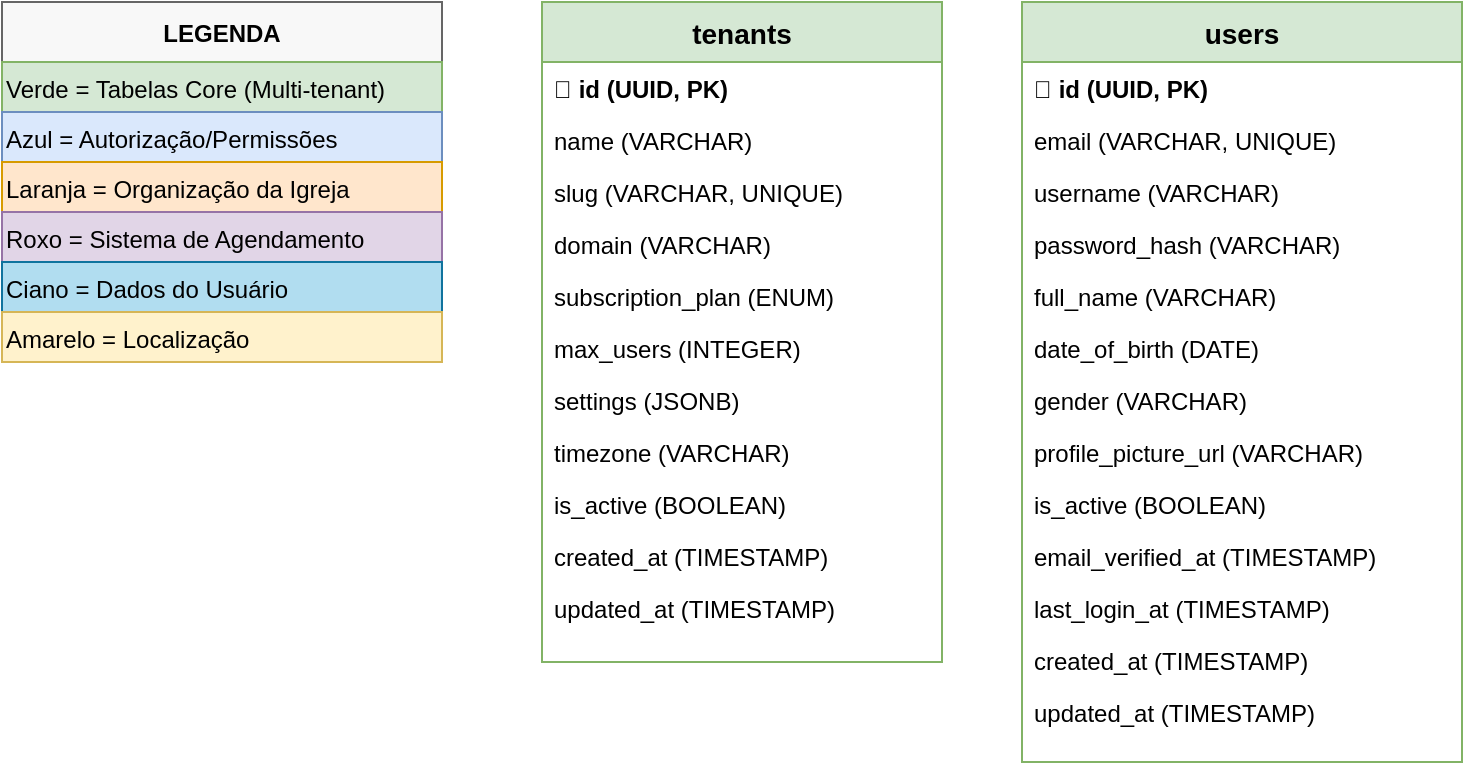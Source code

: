 <?xml version="1.0" encoding="UTF-8"?>
<mxfile version="24.0.0">
  <diagram name="Church Scheduling Database Schema" id="improved-schema">
    <mxGraphModel dx="3000" dy="1800" grid="1" gridSize="10" guides="1" tooltips="1" connect="1" arrows="1" fold="1" page="1" pageScale="1" pageWidth="1600" pageHeight="1200" math="0" shadow="0">
      <root>
        <mxCell id="0" />
        <mxCell id="1" parent="0" />
        
        <!-- LEGEND -->
        <mxCell id="legend" value="LEGENDA" style="swimlane;fontStyle=1;childLayout=stackLayout;horizontal=1;startSize=30;fillColor=#f8f8f8;strokeColor=#666666;" vertex="1" parent="1">
          <mxGeometry x="50" y="40" width="220" height="180" as="geometry" />
        </mxCell>
        <mxCell id="legend-1" value="Verde = Tabelas Core (Multi-tenant)" style="text;html=1;fillColor=#d5e8d4;strokeColor=#82b366;" vertex="1" parent="legend">
          <mxGeometry y="30" width="220" height="25" as="geometry" />
        </mxCell>
        <mxCell id="legend-2" value="Azul = Autorização/Permissões" style="text;html=1;fillColor=#dae8fc;strokeColor=#6c8ebf;" vertex="1" parent="legend">
          <mxGeometry y="55" width="220" height="25" as="geometry" />
        </mxCell>
        <mxCell id="legend-3" value="Laranja = Organização da Igreja" style="text;html=1;fillColor=#ffe6cc;strokeColor=#d79b00;" vertex="1" parent="legend">
          <mxGeometry y="80" width="220" height="25" as="geometry" />
        </mxCell>
        <mxCell id="legend-4" value="Roxo = Sistema de Agendamento" style="text;html=1;fillColor=#e1d5e7;strokeColor=#9673a6;" vertex="1" parent="legend">
          <mxGeometry y="105" width="220" height="25" as="geometry" />
        </mxCell>
        <mxCell id="legend-5" value="Ciano = Dados do Usuário" style="text;html=1;fillColor=#b1ddf0;strokeColor=#10739e;" vertex="1" parent="legend">
          <mxGeometry y="130" width="220" height="25" as="geometry" />
        </mxCell>
        <mxCell id="legend-6" value="Amarelo = Localização" style="text;html=1;fillColor=#fff2cc;strokeColor=#d6b656;" vertex="1" parent="legend">
          <mxGeometry y="155" width="220" height="25" as="geometry" />
        </mxCell>

        <!-- CORE TABLES - TENANTS -->
        <mxCell id="tenants" value="tenants" style="swimlane;fontStyle=1;childLayout=stackLayout;horizontal=1;startSize=30;fillColor=#d5e8d4;strokeColor=#82b366;fontSize=14;" vertex="1" parent="1">
          <mxGeometry x="320" y="40" width="200" height="330" as="geometry" />
        </mxCell>
        <mxCell id="tenants-1" value="🔑 id (UUID, PK)" style="text;strokeColor=none;fillColor=none;align=left;verticalAlign=middle;spacingLeft=4;spacingRight=4;overflow=hidden;rotatable=0;points=[[0,0.5],[1,0.5]];portConstraint=eastwest;fontStyle=1" vertex="1" parent="tenants">
          <mxGeometry y="30" width="200" height="26" as="geometry" />
        </mxCell>
        <mxCell id="tenants-2" value="name (VARCHAR)" style="text;strokeColor=none;fillColor=none;align=left;verticalAlign=middle;spacingLeft=4;spacingRight=4;overflow=hidden;rotatable=0;points=[[0,0.5],[1,0.5]];portConstraint=eastwest;" vertex="1" parent="tenants">
          <mxGeometry y="56" width="200" height="26" as="geometry" />
        </mxCell>
        <mxCell id="tenants-3" value="slug (VARCHAR, UNIQUE)" style="text;strokeColor=none;fillColor=none;align=left;verticalAlign=middle;spacingLeft=4;spacingRight=4;overflow=hidden;rotatable=0;points=[[0,0.5],[1,0.5]];portConstraint=eastwest;" vertex="1" parent="tenants">
          <mxGeometry y="82" width="200" height="26" as="geometry" />
        </mxCell>
        <mxCell id="tenants-4" value="domain (VARCHAR)" style="text;strokeColor=none;fillColor=none;align=left;verticalAlign=middle;spacingLeft=4;spacingRight=4;overflow=hidden;rotatable=0;points=[[0,0.5],[1,0.5]];portConstraint=eastwest;" vertex="1" parent="tenants">
          <mxGeometry y="108" width="200" height="26" as="geometry" />
        </mxCell>
        <mxCell id="tenants-5" value="subscription_plan (ENUM)" style="text;strokeColor=none;fillColor=none;align=left;verticalAlign=middle;spacingLeft=4;spacingRight=4;overflow=hidden;rotatable=0;points=[[0,0.5],[1,0.5]];portConstraint=eastwest;" vertex="1" parent="tenants">
          <mxGeometry y="134" width="200" height="26" as="geometry" />
        </mxCell>
        <mxCell id="tenants-6" value="max_users (INTEGER)" style="text;strokeColor=none;fillColor=none;align=left;verticalAlign=middle;spacingLeft=4;spacingRight=4;overflow=hidden;rotatable=0;points=[[0,0.5],[1,0.5]];portConstraint=eastwest;" vertex="1" parent="tenants">
          <mxGeometry y="160" width="200" height="26" as="geometry" />
        </mxCell>
        <mxCell id="tenants-7" value="settings (JSONB)" style="text;strokeColor=none;fillColor=none;align=left;verticalAlign=middle;spacingLeft=4;spacingRight=4;overflow=hidden;rotatable=0;points=[[0,0.5],[1,0.5]];portConstraint=eastwest;" vertex="1" parent="tenants">
          <mxGeometry y="186" width="200" height="26" as="geometry" />
        </mxCell>
        <mxCell id="tenants-8" value="timezone (VARCHAR)" style="text;strokeColor=none;fillColor=none;align=left;verticalAlign=middle;spacingLeft=4;spacingRight=4;overflow=hidden;rotatable=0;points=[[0,0.5],[1,0.5]];portConstraint=eastwest;" vertex="1" parent="tenants">
          <mxGeometry y="212" width="200" height="26" as="geometry" />
        </mxCell>
        <mxCell id="tenants-9" value="is_active (BOOLEAN)" style="text;strokeColor=none;fillColor=none;align=left;verticalAlign=middle;spacingLeft=4;spacingRight=4;overflow=hidden;rotatable=0;points=[[0,0.5],[1,0.5]];portConstraint=eastwest;" vertex="1" parent="tenants">
          <mxGeometry y="238" width="200" height="26" as="geometry" />
        </mxCell>
        <mxCell id="tenants-10" value="created_at (TIMESTAMP)" style="text;strokeColor=none;fillColor=none;align=left;verticalAlign=middle;spacingLeft=4;spacingRight=4;overflow=hidden;rotatable=0;points=[[0,0.5],[1,0.5]];portConstraint=eastwest;" vertex="1" parent="tenants">
          <mxGeometry y="264" width="200" height="26" as="geometry" />
        </mxCell>
        <mxCell id="tenants-11" value="updated_at (TIMESTAMP)" style="text;strokeColor=none;fillColor=none;align=left;verticalAlign=middle;spacingLeft=4;spacingRight=4;overflow=hidden;rotatable=0;points=[[0,0.5],[1,0.5]];portConstraint=eastwest;" vertex="1" parent="tenants">
          <mxGeometry y="290" width="200" height="26" as="geometry" />
        </mxCell>

        <!-- CORE TABLES - USERS -->
        <mxCell id="users" value="users" style="swimlane;fontStyle=1;childLayout=stackLayout;horizontal=1;startSize=30;fillColor=#d5e8d4;strokeColor=#82b366;fontSize=14;" vertex="1" parent="1">
          <mxGeometry x="560" y="40" width="220" height="380" as="geometry" />
        </mxCell>
        <mxCell id="users-1" value="🔑 id (UUID, PK)" style="text;strokeColor=none;fillColor=none;align=left;verticalAlign=middle;spacingLeft=4;spacingRight=4;overflow=hidden;rotatable=0;points=[[0,0.5],[1,0.5]];portConstraint=eastwest;fontStyle=1" vertex="1" parent="users">
          <mxGeometry y="30" width="220" height="26" as="geometry" />
        </mxCell>
        <mxCell id="users-2" value="email (VARCHAR, UNIQUE)" style="text;strokeColor=none;fillColor=none;align=left;verticalAlign=middle;spacingLeft=4;spacingRight=4;overflow=hidden;rotatable=0;points=[[0,0.5],[1,0.5]];portConstraint=eastwest;" vertex="1" parent="users">
          <mxGeometry y="56" width="220" height="26" as="geometry" />
        </mxCell>
        <mxCell id="users-3" value="username (VARCHAR)" style="text;strokeColor=none;fillColor=none;align=left;verticalAlign=middle;spacingLeft=4;spacingRight=4;overflow=hidden;rotatable=0;points=[[0,0.5],[1,0.5]];portConstraint=eastwest;" vertex="1" parent="users">
          <mxGeometry y="82" width="220" height="26" as="geometry" />
        </mxCell>
        <mxCell id="users-4" value="password_hash (VARCHAR)" style="text;strokeColor=none;fillColor=none;align=left;verticalAlign=middle;spacingLeft=4;spacingRight=4;overflow=hidden;rotatable=0;points=[[0,0.5],[1,0.5]];portConstraint=eastwest;" vertex="1" parent="users">
          <mxGeometry y="108" width="220" height="26" as="geometry" />
        </mxCell>
        <mxCell id="users-5" value="full_name (VARCHAR)" style="text;strokeColor=none;fillColor=none;align=left;verticalAlign=middle;spacingLeft=4;spacingRight=4;overflow=hidden;rotatable=0;points=[[0,0.5],[1,0.5]];portConstraint=eastwest;" vertex="1" parent="users">
          <mxGeometry y="134" width="220" height="26" as="geometry" />
        </mxCell>
        <mxCell id="users-6" value="date_of_birth (DATE)" style="text;strokeColor=none;fillColor=none;align=left;verticalAlign=middle;spacingLeft=4;spacingRight=4;overflow=hidden;rotatable=0;points=[[0,0.5],[1,0.5]];portConstraint=eastwest;" vertex="1" parent="users">
          <mxGeometry y="160" width="220" height="26" as="geometry" />
        </mxCell>
        <mxCell id="users-7" value="gender (VARCHAR)" style="text;strokeColor=none;fillColor=none;align=left;verticalAlign=middle;spacingLeft=4;spacingRight=4;overflow=hidden;rotatable=0;points=[[0,0.5],[1,0.5]];portConstraint=eastwest;" vertex="1" parent="users">
          <mxGeometry y="186" width="220" height="26" as="geometry" />
        </mxCell>
        <mxCell id="users-8" value="profile_picture_url (VARCHAR)" style="text;strokeColor=none;fillColor=none;align=left;verticalAlign=middle;spacingLeft=4;spacingRight=4;overflow=hidden;rotatable=0;points=[[0,0.5],[1,0.5]];portConstraint=eastwest;" vertex="1" parent="users">
          <mxGeometry y="212" width="220" height="26" as="geometry" />
        </mxCell>
        <mxCell id="users-9" value="is_active (BOOLEAN)" style="text;strokeColor=none;fillColor=none;align=left;verticalAlign=middle;spacingLeft=4;spacingRight=4;overflow=hidden;rotatable=0;points=[[0,0.5],[1,0.5]];portConstraint=eastwest;" vertex="1" parent="users">
          <mxGeometry y="238" width="220" height="26" as="geometry" />
        </mxCell>
        <mxCell id="users-10" value="email_verified_at (TIMESTAMP)" style="text;strokeColor=none;fillColor=none;align=left;verticalAlign=middle;spacingLeft=4;spacingRight=4;overflow=hidden;rotatable=0;points=[[0,0.5],[1,0.5]];portConstraint=eastwest;" vertex="1" parent="users">
          <mxGeometry y="264" width="220" height="26" as="geometry" />
        </mxCell>
        <mxCell id="users-11" value="last_login_at (TIMESTAMP)" style="text;strokeColor=none;fillColor=none;align=left;verticalAlign=middle;spacingLeft=4;spacingRight=4;overflow=hidden;rotatable=0;points=[[0,0.5],[1,0.5]];portConstraint=eastwest;" vertex="1" parent="users">
          <mxGeometry y="290" width="220" height="26" as="geometry" />
        </mxCell>
        <mxCell id="users-12" value="created_at (TIMESTAMP)" style="text;strokeColor=none;fillColor=none;align=left;verticalAlign=middle;spacingLeft=4;spacingRight=4;overflow=hidden;rotatable=0;points=[[0,0.5],[1,0.5]];portConstraint=eastwest;" vertex="1" parent="users">
          <mxGeometry y="316" width="220" height="26" as="geometry" />
        </mxCell>
        <mxCell id="users-13" value="updated_at (TIMESTAMP)" style="text;strokeColor=none;fillColor=none;align=left;verticalAlign=middle;spacingLeft=4;spacingRight=4;overflow=hidden;rotatable=0;points=[[0,0.5],[1,0.5]];portConstraint=eastwest;" vertex="1" parent="users">
          <mxGeometry y="342" width="220" height="26" as="geometry" />
        </mxCell>

        <!-- Relationships -->
        <mxCell id="rel-tenant-user-tenants" style="edgeStyle=orthogonalEdgeStyle;rounded=0;orthogonalLoop=1;jettySize=auto;html=1;strokeColor=#82b366;strokeWidth=2;entryX=0;entryY=0.5;exitX=1;exitY=0.5;" edge="1" parent="1" source="tenants-1" target="user-tenants-3">
          <mxGeometry relative="1" as="geometry" />
        </mxCell>
        <mxCell id="rel-user-user-tenants" style="edgeStyle=orthogonalEdgeStyle;rounded=0;orthogonalLoop=1;jettySize=auto;html=1;strokeColor=#82b366;strokeWidth=2;entryX=0;entryY=0.5;exitX=1;exitY=0.5;" edge="1" parent="1" source="users-1" target="user-tenants-2">
          <mxGeometry relative="1" as="geometry" />
        </mxCell>
      </root>
    </mxGraphModel>
  </diagram>
</mxfile>
